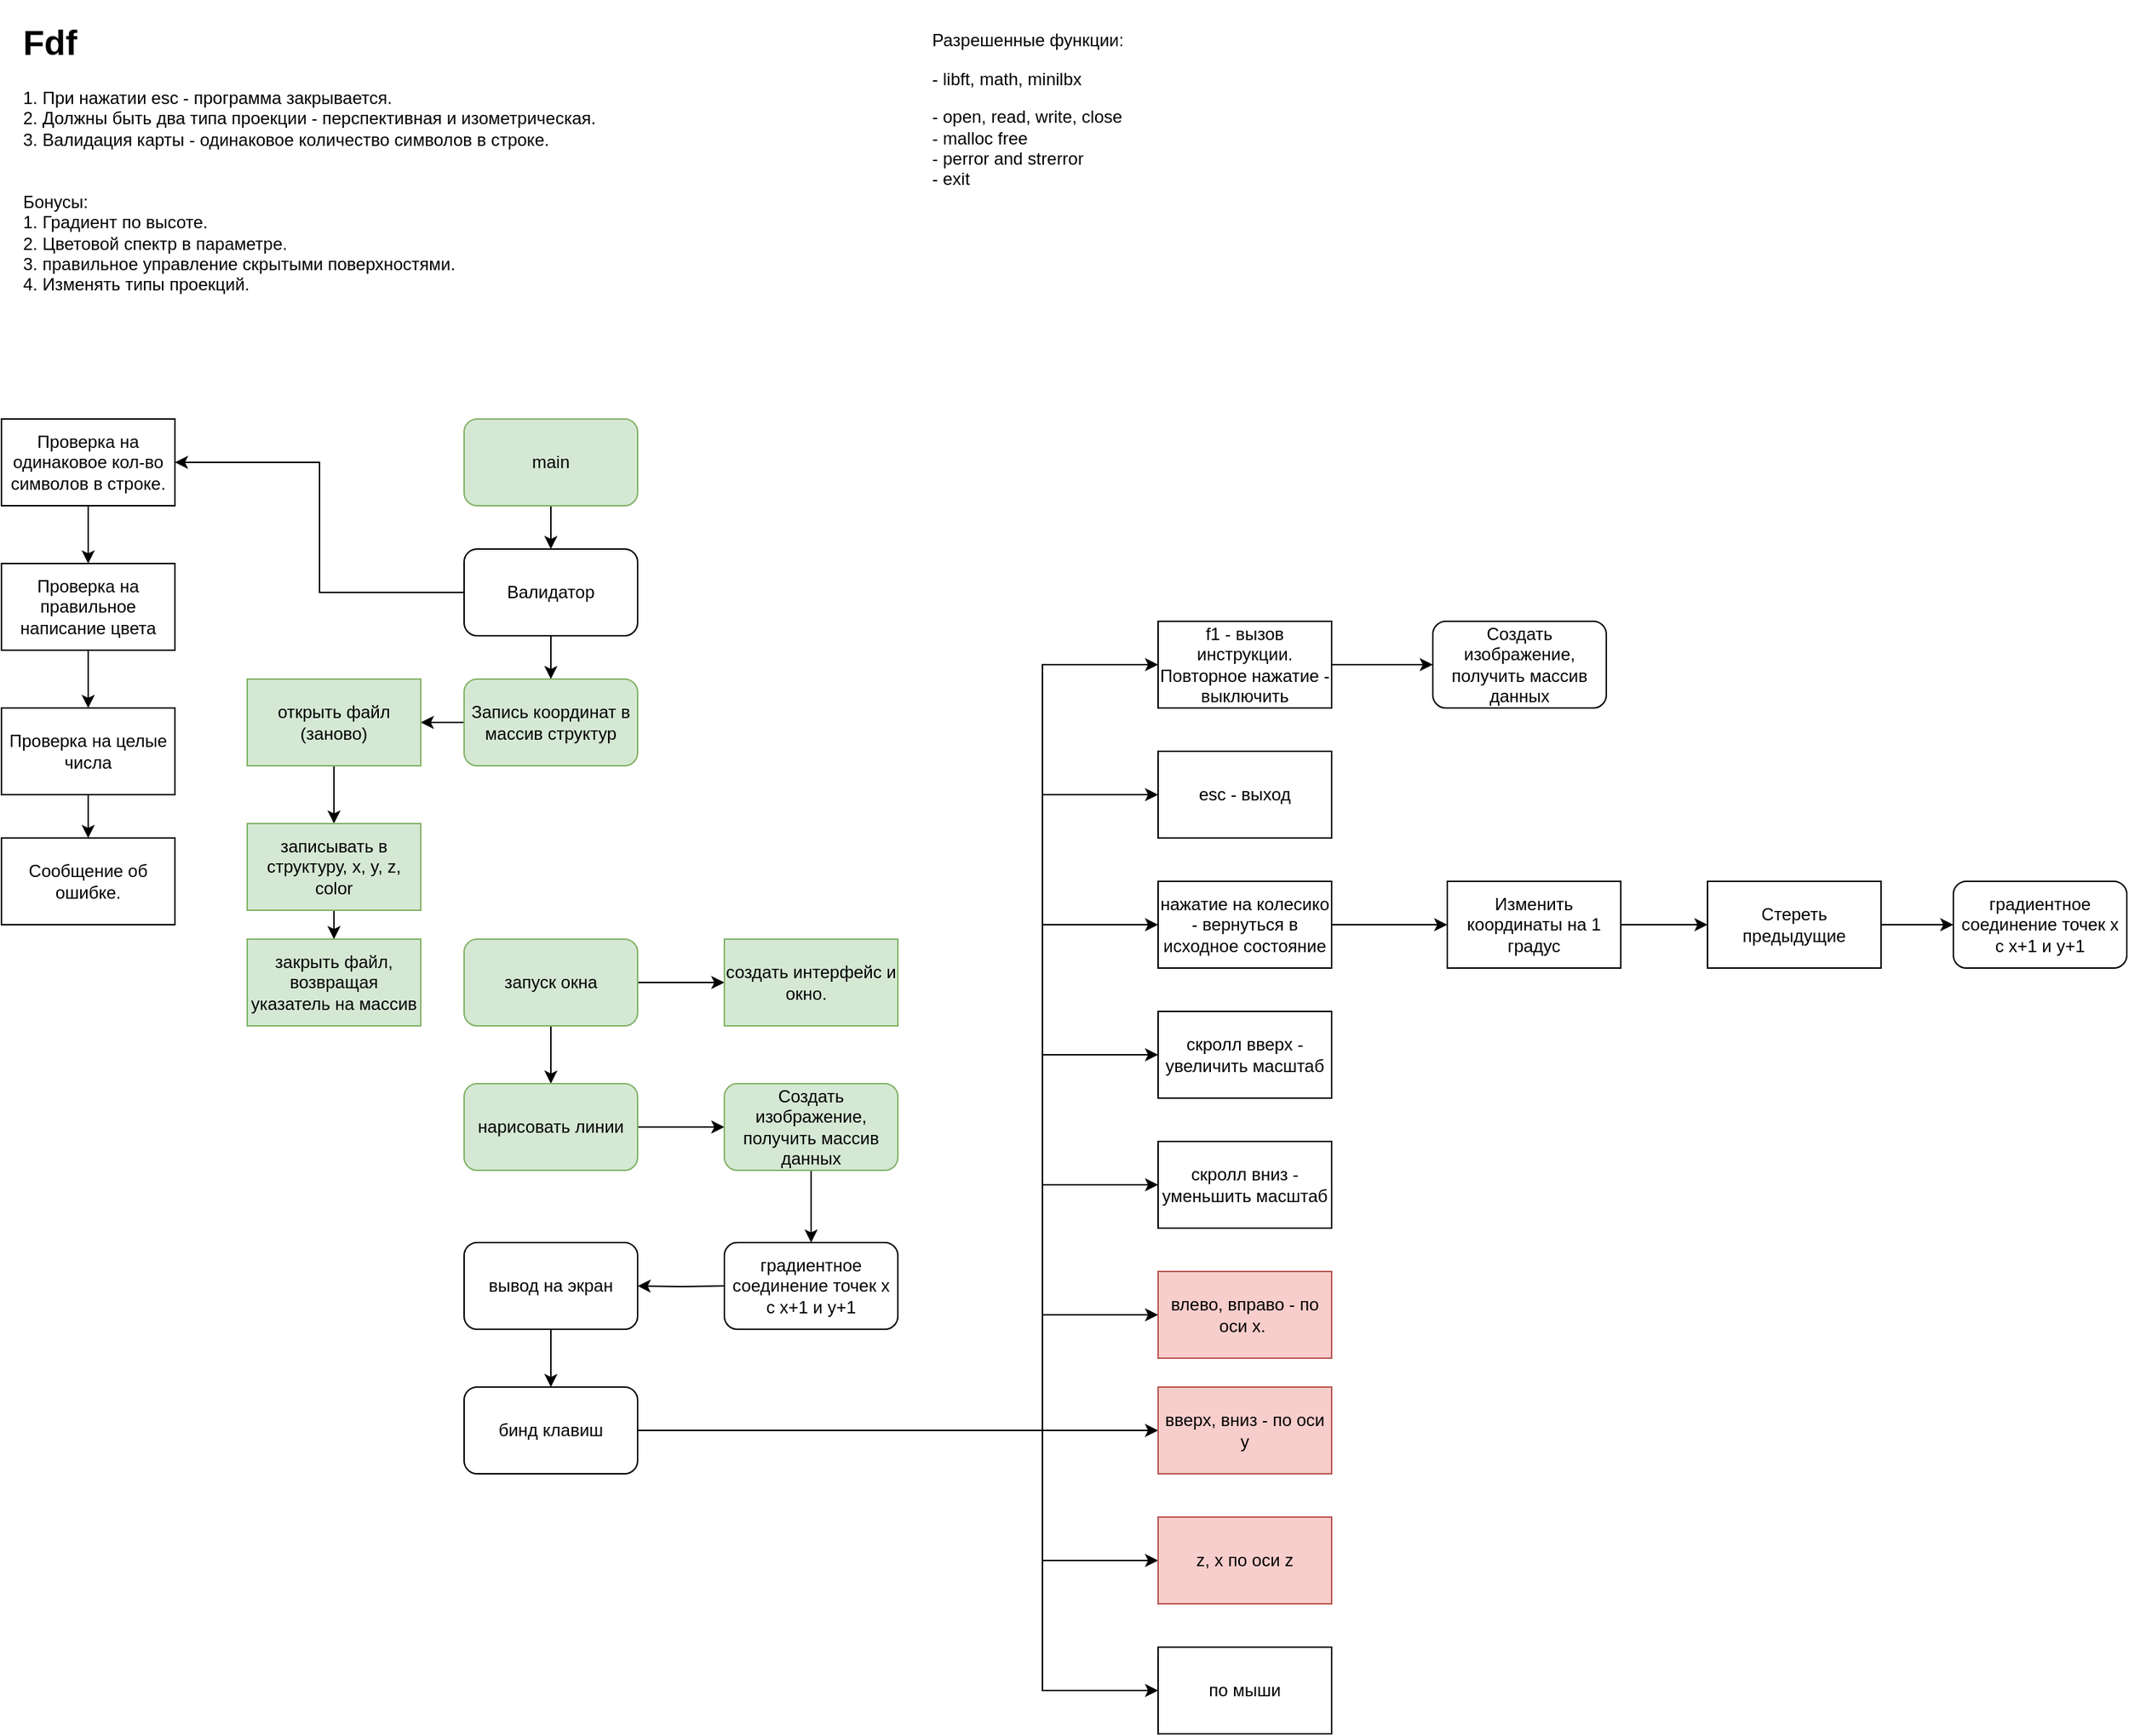 <mxfile version="10.5.8" type="github"><diagram id="v42kx7biO2deFO37t8zv" name="Page-1"><mxGraphModel dx="1154" dy="1050" grid="1" gridSize="10" guides="1" tooltips="1" connect="1" arrows="1" fold="1" page="1" pageScale="1" pageWidth="850" pageHeight="1100" math="0" shadow="0"><root><mxCell id="0"/><mxCell id="1" parent="0"/><mxCell id="bMH6zzSPCmijD4IpLeof-1" value="&lt;h1&gt;Fdf&lt;/h1&gt;&lt;p&gt;&lt;/p&gt;1. При нажатии esc - программа закрывается.&lt;br&gt;2. Должны быть два типа проекции - перспективная и изометрическая.&lt;br&gt;3. Валидация карты - одинаковое количество символов в строке.&amp;nbsp;&lt;br&gt;&lt;br&gt;&lt;br&gt;Бонусы:&lt;br&gt;1. Градиент по высоте.&lt;br&gt;2. Цветовой спектр в параметре.&lt;br&gt;3. правильное управление скрытыми поверхностями.&amp;nbsp;&lt;br&gt;4. Изменять типы проекций.&lt;br&gt;&lt;br&gt;" style="text;html=1;strokeColor=none;fillColor=none;spacing=5;spacingTop=-20;whiteSpace=wrap;overflow=hidden;rounded=0;" parent="1" vertex="1"><mxGeometry x="40" y="20" width="620" height="210" as="geometry"/></mxCell><mxCell id="bMH6zzSPCmijD4IpLeof-2" value="&lt;p style=&quot;text-align: left&quot;&gt;Разрешенные функции:&lt;/p&gt;&lt;p style=&quot;text-align: left&quot;&gt;- libft, math, minilbx&lt;/p&gt;&lt;span&gt;&lt;div style=&quot;text-align: left&quot;&gt;&lt;span&gt;- open, read, write, close&lt;/span&gt;&lt;/div&gt;&lt;/span&gt;&lt;span&gt;&lt;div style=&quot;text-align: left&quot;&gt;&lt;span&gt;- malloc free&lt;/span&gt;&lt;/div&gt;&lt;/span&gt;&lt;span&gt;&lt;div style=&quot;text-align: left&quot;&gt;&lt;span&gt;- perror and strerror&lt;/span&gt;&lt;/div&gt;&lt;/span&gt;&lt;div style=&quot;text-align: left&quot;&gt;&lt;span&gt;- exit&lt;/span&gt;&lt;/div&gt;" style="text;html=1;strokeColor=none;fillColor=none;align=center;verticalAlign=middle;whiteSpace=wrap;rounded=0;" parent="1" vertex="1"><mxGeometry x="660" y="10" width="160" height="140" as="geometry"/></mxCell><mxCell id="bMH6zzSPCmijD4IpLeof-11" style="edgeStyle=orthogonalEdgeStyle;rounded=0;orthogonalLoop=1;jettySize=auto;html=1;entryX=0.5;entryY=0;entryDx=0;entryDy=0;" parent="1" source="bMH6zzSPCmijD4IpLeof-3" target="bMH6zzSPCmijD4IpLeof-4" edge="1"><mxGeometry relative="1" as="geometry"/></mxCell><mxCell id="bMH6zzSPCmijD4IpLeof-3" value="main" style="rounded=1;whiteSpace=wrap;html=1;fillColor=#d5e8d4;strokeColor=#82b366;" parent="1" vertex="1"><mxGeometry x="350" y="300" width="120" height="60" as="geometry"/></mxCell><mxCell id="bMH6zzSPCmijD4IpLeof-10" style="edgeStyle=orthogonalEdgeStyle;rounded=0;orthogonalLoop=1;jettySize=auto;html=1;entryX=1;entryY=0.5;entryDx=0;entryDy=0;" parent="1" source="bMH6zzSPCmijD4IpLeof-4" target="bMH6zzSPCmijD4IpLeof-5" edge="1"><mxGeometry relative="1" as="geometry"/></mxCell><mxCell id="C5nu7WACFBEaYVz-HuIm-1" style="edgeStyle=orthogonalEdgeStyle;rounded=0;orthogonalLoop=1;jettySize=auto;html=1;entryX=0.5;entryY=0;entryDx=0;entryDy=0;" parent="1" source="bMH6zzSPCmijD4IpLeof-4" target="bMH6zzSPCmijD4IpLeof-40" edge="1"><mxGeometry relative="1" as="geometry"/></mxCell><mxCell id="bMH6zzSPCmijD4IpLeof-4" value="Валидатор" style="rounded=1;whiteSpace=wrap;html=1;" parent="1" vertex="1"><mxGeometry x="350" y="390" width="120" height="60" as="geometry"/></mxCell><mxCell id="bMH6zzSPCmijD4IpLeof-9" style="edgeStyle=orthogonalEdgeStyle;rounded=0;orthogonalLoop=1;jettySize=auto;html=1;entryX=0.5;entryY=0;entryDx=0;entryDy=0;" parent="1" source="bMH6zzSPCmijD4IpLeof-5" target="bMH6zzSPCmijD4IpLeof-6" edge="1"><mxGeometry relative="1" as="geometry"/></mxCell><mxCell id="bMH6zzSPCmijD4IpLeof-5" value="Проверка на одинаковое кол-во символов в строке." style="rounded=0;whiteSpace=wrap;html=1;" parent="1" vertex="1"><mxGeometry x="30" y="300" width="120" height="60" as="geometry"/></mxCell><mxCell id="bMH6zzSPCmijD4IpLeof-8" style="edgeStyle=orthogonalEdgeStyle;rounded=0;orthogonalLoop=1;jettySize=auto;html=1;entryX=0.5;entryY=0;entryDx=0;entryDy=0;" parent="1" source="bMH6zzSPCmijD4IpLeof-6" target="bMH6zzSPCmijD4IpLeof-7" edge="1"><mxGeometry relative="1" as="geometry"/></mxCell><mxCell id="bMH6zzSPCmijD4IpLeof-6" value="Проверка на правильное написание цвета" style="rounded=0;whiteSpace=wrap;html=1;" parent="1" vertex="1"><mxGeometry x="30" y="400" width="120" height="60" as="geometry"/></mxCell><mxCell id="bMH6zzSPCmijD4IpLeof-48" style="edgeStyle=orthogonalEdgeStyle;rounded=0;orthogonalLoop=1;jettySize=auto;html=1;entryX=0.5;entryY=0;entryDx=0;entryDy=0;" parent="1" source="bMH6zzSPCmijD4IpLeof-7" target="bMH6zzSPCmijD4IpLeof-47" edge="1"><mxGeometry relative="1" as="geometry"/></mxCell><mxCell id="bMH6zzSPCmijD4IpLeof-7" value="Проверка на целые числа" style="rounded=0;whiteSpace=wrap;html=1;" parent="1" vertex="1"><mxGeometry x="30" y="500" width="120" height="60" as="geometry"/></mxCell><mxCell id="bMH6zzSPCmijD4IpLeof-28" style="edgeStyle=orthogonalEdgeStyle;rounded=0;orthogonalLoop=1;jettySize=auto;html=1;exitX=1;exitY=0.5;exitDx=0;exitDy=0;entryX=0;entryY=0.5;entryDx=0;entryDy=0;" parent="1" source="bMH6zzSPCmijD4IpLeof-12" target="bMH6zzSPCmijD4IpLeof-24" edge="1"><mxGeometry relative="1" as="geometry"><Array as="points"><mxPoint x="750" y="1000"/><mxPoint x="750" y="470"/></Array></mxGeometry></mxCell><mxCell id="bMH6zzSPCmijD4IpLeof-29" style="edgeStyle=orthogonalEdgeStyle;rounded=0;orthogonalLoop=1;jettySize=auto;html=1;entryX=0;entryY=0.5;entryDx=0;entryDy=0;" parent="1" source="bMH6zzSPCmijD4IpLeof-12" target="bMH6zzSPCmijD4IpLeof-14" edge="1"><mxGeometry relative="1" as="geometry"><Array as="points"><mxPoint x="750" y="1000"/><mxPoint x="750" y="560"/></Array></mxGeometry></mxCell><mxCell id="bMH6zzSPCmijD4IpLeof-30" style="edgeStyle=orthogonalEdgeStyle;rounded=0;orthogonalLoop=1;jettySize=auto;html=1;entryX=0;entryY=0.5;entryDx=0;entryDy=0;" parent="1" source="bMH6zzSPCmijD4IpLeof-12" target="bMH6zzSPCmijD4IpLeof-15" edge="1"><mxGeometry relative="1" as="geometry"><Array as="points"><mxPoint x="750" y="1000"/><mxPoint x="750" y="650"/></Array></mxGeometry></mxCell><mxCell id="bMH6zzSPCmijD4IpLeof-31" style="edgeStyle=orthogonalEdgeStyle;rounded=0;orthogonalLoop=1;jettySize=auto;html=1;entryX=0;entryY=0.5;entryDx=0;entryDy=0;" parent="1" source="bMH6zzSPCmijD4IpLeof-12" target="bMH6zzSPCmijD4IpLeof-18" edge="1"><mxGeometry relative="1" as="geometry"><Array as="points"><mxPoint x="750" y="1000"/><mxPoint x="750" y="740"/></Array></mxGeometry></mxCell><mxCell id="bMH6zzSPCmijD4IpLeof-32" style="edgeStyle=orthogonalEdgeStyle;rounded=0;orthogonalLoop=1;jettySize=auto;html=1;entryX=0;entryY=0.5;entryDx=0;entryDy=0;" parent="1" source="bMH6zzSPCmijD4IpLeof-12" target="bMH6zzSPCmijD4IpLeof-19" edge="1"><mxGeometry relative="1" as="geometry"><Array as="points"><mxPoint x="750" y="1000"/><mxPoint x="750" y="830"/></Array></mxGeometry></mxCell><mxCell id="bMH6zzSPCmijD4IpLeof-33" style="edgeStyle=orthogonalEdgeStyle;rounded=0;orthogonalLoop=1;jettySize=auto;html=1;entryX=0;entryY=0.5;entryDx=0;entryDy=0;" parent="1" source="bMH6zzSPCmijD4IpLeof-12" target="bMH6zzSPCmijD4IpLeof-20" edge="1"><mxGeometry relative="1" as="geometry"><Array as="points"><mxPoint x="750" y="1000"/><mxPoint x="750" y="920"/></Array></mxGeometry></mxCell><mxCell id="bMH6zzSPCmijD4IpLeof-34" style="edgeStyle=orthogonalEdgeStyle;rounded=0;orthogonalLoop=1;jettySize=auto;html=1;entryX=0;entryY=0.5;entryDx=0;entryDy=0;" parent="1" source="bMH6zzSPCmijD4IpLeof-12" target="bMH6zzSPCmijD4IpLeof-21" edge="1"><mxGeometry relative="1" as="geometry"/></mxCell><mxCell id="bMH6zzSPCmijD4IpLeof-35" style="edgeStyle=orthogonalEdgeStyle;rounded=0;orthogonalLoop=1;jettySize=auto;html=1;entryX=0;entryY=0.5;entryDx=0;entryDy=0;" parent="1" source="bMH6zzSPCmijD4IpLeof-12" target="bMH6zzSPCmijD4IpLeof-22" edge="1"><mxGeometry relative="1" as="geometry"><Array as="points"><mxPoint x="750" y="1000"/><mxPoint x="750" y="1090"/></Array></mxGeometry></mxCell><mxCell id="bMH6zzSPCmijD4IpLeof-67" style="edgeStyle=orthogonalEdgeStyle;rounded=0;orthogonalLoop=1;jettySize=auto;html=1;entryX=0;entryY=0.5;entryDx=0;entryDy=0;" parent="1" source="bMH6zzSPCmijD4IpLeof-12" target="bMH6zzSPCmijD4IpLeof-66" edge="1"><mxGeometry relative="1" as="geometry"><Array as="points"><mxPoint x="750" y="1000"/><mxPoint x="750" y="1180"/></Array></mxGeometry></mxCell><mxCell id="bMH6zzSPCmijD4IpLeof-12" value="бинд клавиш" style="rounded=1;whiteSpace=wrap;html=1;" parent="1" vertex="1"><mxGeometry x="350" y="970" width="120" height="60" as="geometry"/></mxCell><mxCell id="bMH6zzSPCmijD4IpLeof-14" value="esc - выход" style="rounded=0;whiteSpace=wrap;html=1;" parent="1" vertex="1"><mxGeometry x="830" y="530" width="120" height="60" as="geometry"/></mxCell><mxCell id="bMH6zzSPCmijD4IpLeof-69" style="edgeStyle=orthogonalEdgeStyle;rounded=0;orthogonalLoop=1;jettySize=auto;html=1;entryX=0;entryY=0.5;entryDx=0;entryDy=0;" parent="1" source="bMH6zzSPCmijD4IpLeof-15" target="bMH6zzSPCmijD4IpLeof-70" edge="1"><mxGeometry relative="1" as="geometry"><mxPoint x="1010" y="650" as="targetPoint"/></mxGeometry></mxCell><mxCell id="bMH6zzSPCmijD4IpLeof-15" value="нажатие на колесико - вернуться в исходное состояние" style="rounded=0;whiteSpace=wrap;html=1;" parent="1" vertex="1"><mxGeometry x="830" y="620" width="120" height="60" as="geometry"/></mxCell><mxCell id="bMH6zzSPCmijD4IpLeof-18" value="скролл вверх - увеличить масштаб" style="rounded=0;whiteSpace=wrap;html=1;" parent="1" vertex="1"><mxGeometry x="830" y="710" width="120" height="60" as="geometry"/></mxCell><mxCell id="bMH6zzSPCmijD4IpLeof-19" value="скролл вниз - уменьшить масштаб" style="rounded=0;whiteSpace=wrap;html=1;" parent="1" vertex="1"><mxGeometry x="830" y="800" width="120" height="60" as="geometry"/></mxCell><mxCell id="bMH6zzSPCmijD4IpLeof-20" value="влево, вправо - по оси x.&amp;nbsp;" style="rounded=0;whiteSpace=wrap;html=1;fillColor=#f8cecc;strokeColor=#b85450;" parent="1" vertex="1"><mxGeometry x="830" y="890" width="120" height="60" as="geometry"/></mxCell><mxCell id="bMH6zzSPCmijD4IpLeof-21" value="вверх, вниз - по оси y" style="rounded=0;whiteSpace=wrap;html=1;fillColor=#f8cecc;strokeColor=#b85450;" parent="1" vertex="1"><mxGeometry x="830" y="970" width="120" height="60" as="geometry"/></mxCell><mxCell id="bMH6zzSPCmijD4IpLeof-22" value="z, x по оси z" style="rounded=0;whiteSpace=wrap;html=1;fillColor=#f8cecc;strokeColor=#b85450;" parent="1" vertex="1"><mxGeometry x="830" y="1060" width="120" height="60" as="geometry"/></mxCell><mxCell id="bMH6zzSPCmijD4IpLeof-65" style="edgeStyle=orthogonalEdgeStyle;rounded=0;orthogonalLoop=1;jettySize=auto;html=1;entryX=0;entryY=0.5;entryDx=0;entryDy=0;" parent="1" source="bMH6zzSPCmijD4IpLeof-24" target="bMH6zzSPCmijD4IpLeof-64" edge="1"><mxGeometry relative="1" as="geometry"/></mxCell><mxCell id="bMH6zzSPCmijD4IpLeof-24" value="f1 - вызов инструкции.&lt;br&gt;Повторное нажатие - выключить&lt;br&gt;" style="rounded=0;whiteSpace=wrap;html=1;" parent="1" vertex="1"><mxGeometry x="830" y="440" width="120" height="60" as="geometry"/></mxCell><mxCell id="bMH6zzSPCmijD4IpLeof-50" style="edgeStyle=orthogonalEdgeStyle;rounded=0;orthogonalLoop=1;jettySize=auto;html=1;entryX=0;entryY=0.5;entryDx=0;entryDy=0;" parent="1" source="bMH6zzSPCmijD4IpLeof-25" target="bMH6zzSPCmijD4IpLeof-37" edge="1"><mxGeometry relative="1" as="geometry"/></mxCell><mxCell id="bMH6zzSPCmijD4IpLeof-53" style="edgeStyle=orthogonalEdgeStyle;rounded=0;orthogonalLoop=1;jettySize=auto;html=1;entryX=0.5;entryY=0;entryDx=0;entryDy=0;" parent="1" source="bMH6zzSPCmijD4IpLeof-25" target="bMH6zzSPCmijD4IpLeof-52" edge="1"><mxGeometry relative="1" as="geometry"/></mxCell><mxCell id="bMH6zzSPCmijD4IpLeof-25" value="запуск окна" style="rounded=1;whiteSpace=wrap;html=1;fillColor=#d5e8d4;strokeColor=#82b366;" parent="1" vertex="1"><mxGeometry x="350" y="660" width="120" height="60" as="geometry"/></mxCell><mxCell id="bMH6zzSPCmijD4IpLeof-37" value="создать интерфейс и окно.&amp;nbsp;&amp;nbsp;" style="rounded=0;whiteSpace=wrap;html=1;fillColor=#d5e8d4;strokeColor=#82b366;" parent="1" vertex="1"><mxGeometry x="530" y="660" width="120" height="60" as="geometry"/></mxCell><mxCell id="bMH6zzSPCmijD4IpLeof-44" style="edgeStyle=orthogonalEdgeStyle;rounded=0;orthogonalLoop=1;jettySize=auto;html=1;entryX=1;entryY=0.5;entryDx=0;entryDy=0;" parent="1" source="bMH6zzSPCmijD4IpLeof-40" target="bMH6zzSPCmijD4IpLeof-41" edge="1"><mxGeometry relative="1" as="geometry"/></mxCell><mxCell id="bMH6zzSPCmijD4IpLeof-40" value="Запись координат в массив структур" style="rounded=1;whiteSpace=wrap;html=1;fillColor=#d5e8d4;strokeColor=#82b366;" parent="1" vertex="1"><mxGeometry x="350" y="480" width="120" height="60" as="geometry"/></mxCell><mxCell id="bMH6zzSPCmijD4IpLeof-43" style="edgeStyle=orthogonalEdgeStyle;rounded=0;orthogonalLoop=1;jettySize=auto;html=1;entryX=0.5;entryY=0;entryDx=0;entryDy=0;" parent="1" source="bMH6zzSPCmijD4IpLeof-41" target="bMH6zzSPCmijD4IpLeof-42" edge="1"><mxGeometry relative="1" as="geometry"/></mxCell><mxCell id="bMH6zzSPCmijD4IpLeof-41" value="открыть файл (заново)" style="rounded=0;whiteSpace=wrap;html=1;fillColor=#d5e8d4;strokeColor=#82b366;" parent="1" vertex="1"><mxGeometry x="200" y="480" width="120" height="60" as="geometry"/></mxCell><mxCell id="bMH6zzSPCmijD4IpLeof-46" style="edgeStyle=orthogonalEdgeStyle;rounded=0;orthogonalLoop=1;jettySize=auto;html=1;entryX=0.5;entryY=0;entryDx=0;entryDy=0;" parent="1" source="bMH6zzSPCmijD4IpLeof-42" target="bMH6zzSPCmijD4IpLeof-45" edge="1"><mxGeometry relative="1" as="geometry"/></mxCell><mxCell id="bMH6zzSPCmijD4IpLeof-42" value="записывать в структуру, x, y, z, color" style="rounded=0;whiteSpace=wrap;html=1;fillColor=#d5e8d4;strokeColor=#82b366;" parent="1" vertex="1"><mxGeometry x="200" y="580" width="120" height="60" as="geometry"/></mxCell><mxCell id="bMH6zzSPCmijD4IpLeof-45" value="закрыть файл, возвращая указатель на массив" style="rounded=0;whiteSpace=wrap;html=1;fillColor=#d5e8d4;strokeColor=#82b366;" parent="1" vertex="1"><mxGeometry x="200" y="660" width="120" height="60" as="geometry"/></mxCell><mxCell id="bMH6zzSPCmijD4IpLeof-47" value="Сообщение об ошибке." style="rounded=0;whiteSpace=wrap;html=1;" parent="1" vertex="1"><mxGeometry x="30" y="590" width="120" height="60" as="geometry"/></mxCell><mxCell id="bMH6zzSPCmijD4IpLeof-59" style="edgeStyle=orthogonalEdgeStyle;rounded=0;orthogonalLoop=1;jettySize=auto;html=1;entryX=0;entryY=0.5;entryDx=0;entryDy=0;" parent="1" source="bMH6zzSPCmijD4IpLeof-52" target="bMH6zzSPCmijD4IpLeof-57" edge="1"><mxGeometry relative="1" as="geometry"/></mxCell><mxCell id="bMH6zzSPCmijD4IpLeof-52" value="нарисовать линии" style="rounded=1;whiteSpace=wrap;html=1;fillColor=#d5e8d4;strokeColor=#82b366;" parent="1" vertex="1"><mxGeometry x="350" y="760" width="120" height="60" as="geometry"/></mxCell><mxCell id="bMH6zzSPCmijD4IpLeof-62" style="edgeStyle=orthogonalEdgeStyle;rounded=0;orthogonalLoop=1;jettySize=auto;html=1;entryX=1;entryY=0.5;entryDx=0;entryDy=0;" parent="1" target="bMH6zzSPCmijD4IpLeof-61" edge="1"><mxGeometry relative="1" as="geometry"><mxPoint x="530" y="900" as="sourcePoint"/></mxGeometry></mxCell><mxCell id="bMH6zzSPCmijD4IpLeof-58" style="edgeStyle=orthogonalEdgeStyle;rounded=0;orthogonalLoop=1;jettySize=auto;html=1;entryX=0.5;entryY=0;entryDx=0;entryDy=0;" parent="1" source="bMH6zzSPCmijD4IpLeof-57" edge="1"><mxGeometry relative="1" as="geometry"><mxPoint x="590" y="870" as="targetPoint"/></mxGeometry></mxCell><mxCell id="bMH6zzSPCmijD4IpLeof-57" value="&lt;span&gt;Создать изображение, получить массив данных&lt;/span&gt;" style="rounded=1;whiteSpace=wrap;html=1;fillColor=#d5e8d4;strokeColor=#82b366;" parent="1" vertex="1"><mxGeometry x="530" y="760" width="120" height="60" as="geometry"/></mxCell><mxCell id="bMH6zzSPCmijD4IpLeof-63" style="edgeStyle=orthogonalEdgeStyle;rounded=0;orthogonalLoop=1;jettySize=auto;html=1;entryX=0.5;entryY=0;entryDx=0;entryDy=0;" parent="1" source="bMH6zzSPCmijD4IpLeof-61" target="bMH6zzSPCmijD4IpLeof-12" edge="1"><mxGeometry relative="1" as="geometry"/></mxCell><mxCell id="bMH6zzSPCmijD4IpLeof-61" value="вывод на экран" style="rounded=1;whiteSpace=wrap;html=1;" parent="1" vertex="1"><mxGeometry x="350" y="870" width="120" height="60" as="geometry"/></mxCell><mxCell id="bMH6zzSPCmijD4IpLeof-64" value="&lt;span&gt;Создать изображение, получить массив данных&lt;/span&gt;" style="rounded=1;whiteSpace=wrap;html=1;" parent="1" vertex="1"><mxGeometry x="1020" y="440" width="120" height="60" as="geometry"/></mxCell><mxCell id="bMH6zzSPCmijD4IpLeof-66" value="по мыши" style="rounded=0;whiteSpace=wrap;html=1;" parent="1" vertex="1"><mxGeometry x="830" y="1150" width="120" height="60" as="geometry"/></mxCell><mxCell id="bMH6zzSPCmijD4IpLeof-72" style="edgeStyle=orthogonalEdgeStyle;rounded=0;orthogonalLoop=1;jettySize=auto;html=1;entryX=0;entryY=0.5;entryDx=0;entryDy=0;" parent="1" source="bMH6zzSPCmijD4IpLeof-70" target="bMH6zzSPCmijD4IpLeof-71" edge="1"><mxGeometry relative="1" as="geometry"/></mxCell><mxCell id="bMH6zzSPCmijD4IpLeof-70" value="&lt;span&gt;Изменить координаты на 1 градус&lt;/span&gt;" style="rounded=0;whiteSpace=wrap;html=1;" parent="1" vertex="1"><mxGeometry x="1030" y="620" width="120" height="60" as="geometry"/></mxCell><mxCell id="bMH6zzSPCmijD4IpLeof-74" style="edgeStyle=orthogonalEdgeStyle;rounded=0;orthogonalLoop=1;jettySize=auto;html=1;exitX=1;exitY=0.5;exitDx=0;exitDy=0;entryX=0;entryY=0.5;entryDx=0;entryDy=0;" parent="1" source="bMH6zzSPCmijD4IpLeof-71" target="bMH6zzSPCmijD4IpLeof-76" edge="1"><mxGeometry relative="1" as="geometry"><mxPoint x="1370" y="650" as="targetPoint"/></mxGeometry></mxCell><mxCell id="bMH6zzSPCmijD4IpLeof-71" value="Стереть предыдущие" style="rounded=0;whiteSpace=wrap;html=1;" parent="1" vertex="1"><mxGeometry x="1210" y="620" width="120" height="60" as="geometry"/></mxCell><mxCell id="bMH6zzSPCmijD4IpLeof-75" value="&lt;span&gt;градиентное соединение точек x c x+1 и y+1&lt;/span&gt;" style="rounded=1;whiteSpace=wrap;html=1;" parent="1" vertex="1"><mxGeometry x="530" y="870" width="120" height="60" as="geometry"/></mxCell><mxCell id="bMH6zzSPCmijD4IpLeof-76" value="&lt;span&gt;градиентное соединение точек x c x+1 и y+1&lt;/span&gt;" style="rounded=1;whiteSpace=wrap;html=1;" parent="1" vertex="1"><mxGeometry x="1380" y="620" width="120" height="60" as="geometry"/></mxCell></root></mxGraphModel></diagram></mxfile>